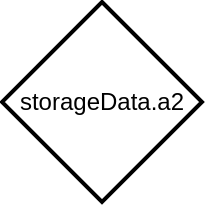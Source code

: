 <mxfile version="12.3.4" type="github" pages="1">
  <diagram id="tuC3W3ySv04-Sdv43nk9" name="Page-1">
    <mxGraphModel dx="946" dy="565" grid="1" gridSize="10" guides="1" tooltips="1" connect="1" arrows="1" fold="1" page="1" pageScale="1" pageWidth="827" pageHeight="1169" math="0" shadow="0">
      <root>
        <mxCell id="0"/>
        <mxCell id="1" parent="0"/>
        <mxCell id="lSYiVCFndejT3amvooW9-2" value="storageData.a2" style="strokeWidth=2;html=1;shape=mxgraph.flowchart.decision;whiteSpace=wrap;" vertex="1" parent="1">
          <mxGeometry x="363" y="70" width="100" height="100" as="geometry"/>
        </mxCell>
      </root>
    </mxGraphModel>
  </diagram>
</mxfile>
